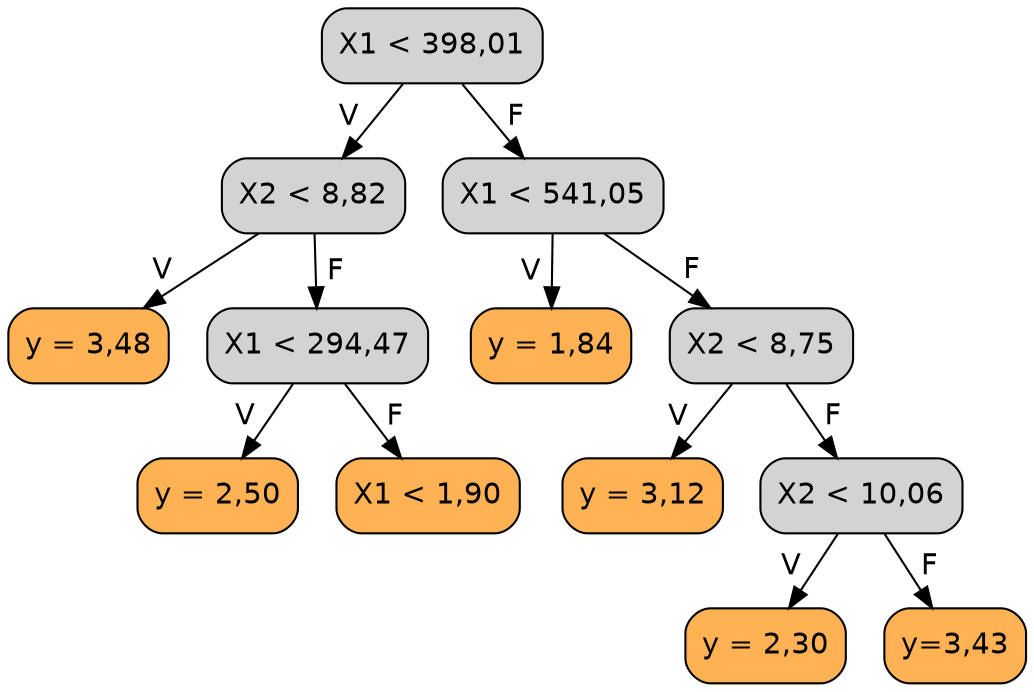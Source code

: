 digraph Tree {
node [shape=box, style="filled, rounded", fontname=helvetica] ;
edge [fontname=helvetica] ;

0 [label="X1 < 398,01"] ;
1 [label="X2 < 8,82"] ;
2 [label="X1 < 541,05"];
0 -> 1 [labeldistance=2, labelangle=30, headlabel="V"] ;
0 -> 2 [labeldistance=2, labelangle=330, headlabel="F"] ;

3 [label="y = 3,48", fillcolor="#ffb254"] ;
4 [label="X1 < 294,47"] ;
1 -> 3 [labeldistance=2, labelangle=30, headlabel="V"] ;
1 -> 4 [labeldistance=2, labelangle=330, headlabel="F"] ;


9 [label="y = 2,50", fillcolor="#ffb254"] ;
10 [label="X1 < 1,90", fillcolor="#ffb254"] ;
4 -> 9 [labeldistance=2, labelangle=30, headlabel="V"] ;
4 -> 10 [labeldistance=2, labelangle=330, headlabel="F"] ;


5 [label="y = 1,84", fillcolor="#ffb254"]
6 [label="X2 < 8,75"]
2 -> 5 [labeldistance=2, labelangle=30, headlabel="V"] ;
2 -> 6 [labeldistance=2, labelangle=330, headlabel="F"] ;

7 [label="y = 3,12", fillcolor="#ffb254"]
8 [label="X2 < 10,06"]
6 -> 7 [labeldistance=2, labelangle=30, headlabel="V"] ;
6 -> 8 [labeldistance=2, labelangle=330, headlabel="F"] ;

11 [label="y = 2,30", fillcolor="#ffb254"]
12 [label="y=3,43", fillcolor="#ffb254"]
8 -> 11 [labeldistance=2, labelangle=30, headlabel="V"] ;
8 -> 12 [labeldistance=2, labelangle=330, headlabel="F"] ;
}
